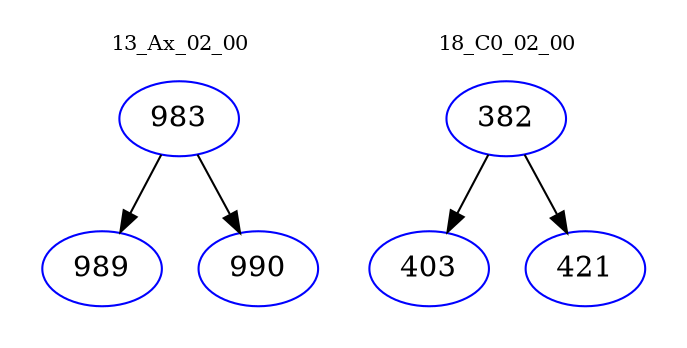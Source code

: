 digraph{
subgraph cluster_0 {
color = white
label = "13_Ax_02_00";
fontsize=10;
T0_983 [label="983", color="blue"]
T0_983 -> T0_989 [color="black"]
T0_989 [label="989", color="blue"]
T0_983 -> T0_990 [color="black"]
T0_990 [label="990", color="blue"]
}
subgraph cluster_1 {
color = white
label = "18_C0_02_00";
fontsize=10;
T1_382 [label="382", color="blue"]
T1_382 -> T1_403 [color="black"]
T1_403 [label="403", color="blue"]
T1_382 -> T1_421 [color="black"]
T1_421 [label="421", color="blue"]
}
}
